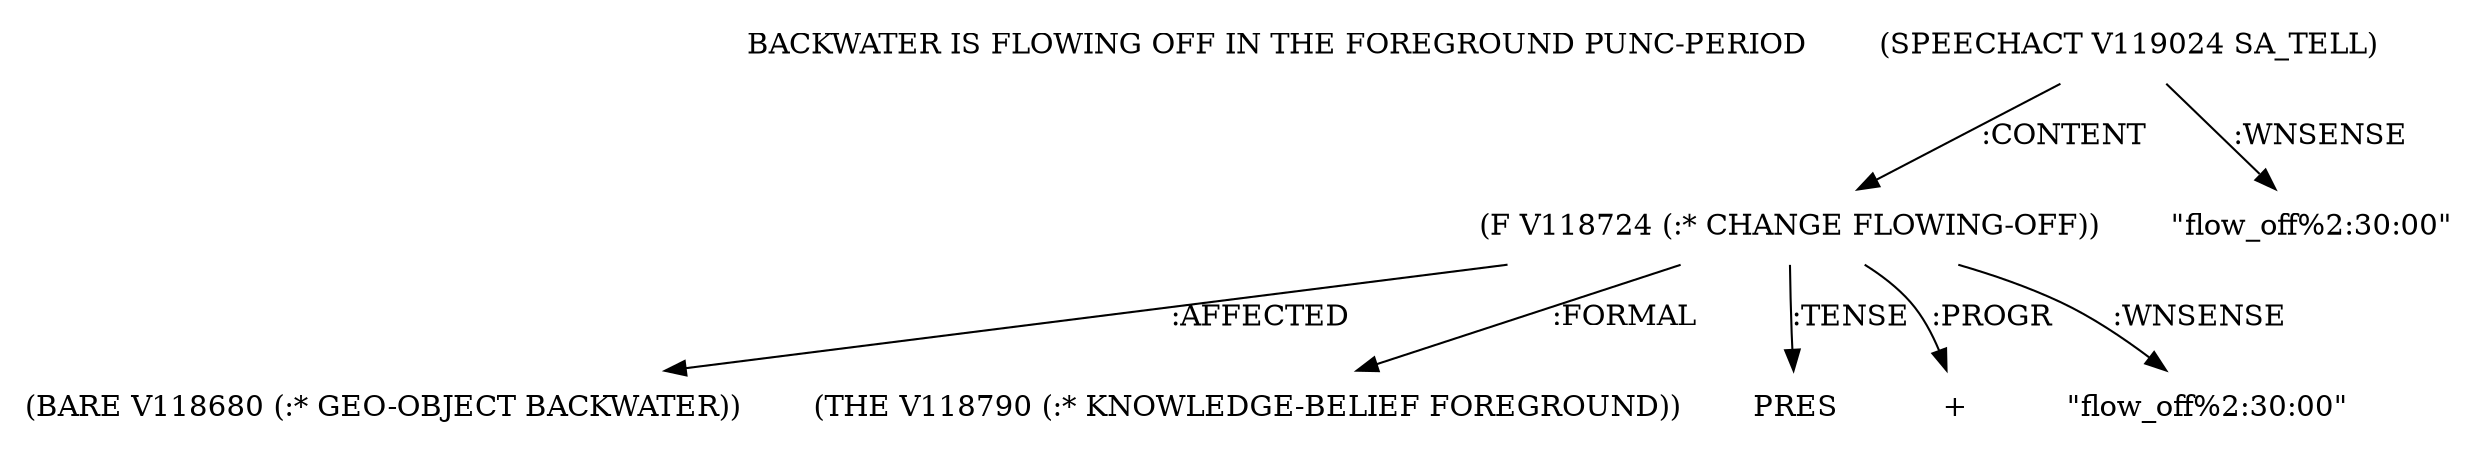 digraph Terms {
  node [shape=none]
  "BACKWATER IS FLOWING OFF IN THE FOREGROUND PUNC-PERIOD"
  "V119024" [label="(SPEECHACT V119024 SA_TELL)"]
  "V119024" -> "V118724" [label=":CONTENT"]
  "V119024" -> "NT120051" [label=":WNSENSE"]
  "NT120051" [label="\"flow_off%2:30:00\""]
  "V118724" [label="(F V118724 (:* CHANGE FLOWING-OFF))"]
  "V118724" -> "V118680" [label=":AFFECTED"]
  "V118724" -> "V118790" [label=":FORMAL"]
  "V118724" -> "NT120052" [label=":TENSE"]
  "NT120052" [label="PRES"]
  "V118724" -> "NT120053" [label=":PROGR"]
  "NT120053" [label="+"]
  "V118724" -> "NT120054" [label=":WNSENSE"]
  "NT120054" [label="\"flow_off%2:30:00\""]
  "V118680" [label="(BARE V118680 (:* GEO-OBJECT BACKWATER))"]
  "V118790" [label="(THE V118790 (:* KNOWLEDGE-BELIEF FOREGROUND))"]
}
